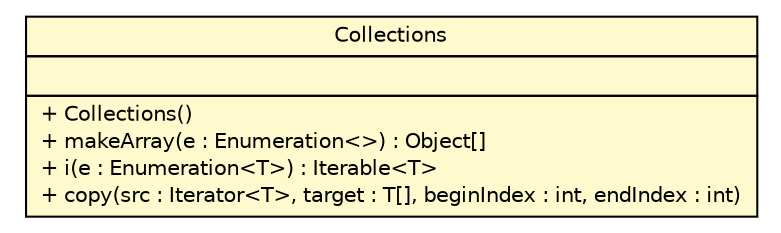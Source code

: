 #!/usr/local/bin/dot
#
# Class diagram 
# Generated by UMLGraph version R5_6 (http://www.umlgraph.org/)
#

digraph G {
	edge [fontname="Helvetica",fontsize=10,labelfontname="Helvetica",labelfontsize=10];
	node [fontname="Helvetica",fontsize=10,shape=plaintext];
	nodesep=0.25;
	ranksep=0.5;
	// sorcer.util.Collections
	c88185 [label=<<table title="sorcer.util.Collections" border="0" cellborder="1" cellspacing="0" cellpadding="2" port="p" bgcolor="lemonChiffon" href="./Collections.html">
		<tr><td><table border="0" cellspacing="0" cellpadding="1">
<tr><td align="center" balign="center"> Collections </td></tr>
		</table></td></tr>
		<tr><td><table border="0" cellspacing="0" cellpadding="1">
<tr><td align="left" balign="left">  </td></tr>
		</table></td></tr>
		<tr><td><table border="0" cellspacing="0" cellpadding="1">
<tr><td align="left" balign="left"> + Collections() </td></tr>
<tr><td align="left" balign="left"> + makeArray(e : Enumeration&lt;&gt;) : Object[] </td></tr>
<tr><td align="left" balign="left"> + i(e : Enumeration&lt;T&gt;) : Iterable&lt;T&gt; </td></tr>
<tr><td align="left" balign="left"> + copy(src : Iterator&lt;T&gt;, target : T[], beginIndex : int, endIndex : int) </td></tr>
		</table></td></tr>
		</table>>, URL="./Collections.html", fontname="Helvetica", fontcolor="black", fontsize=10.0];
}

